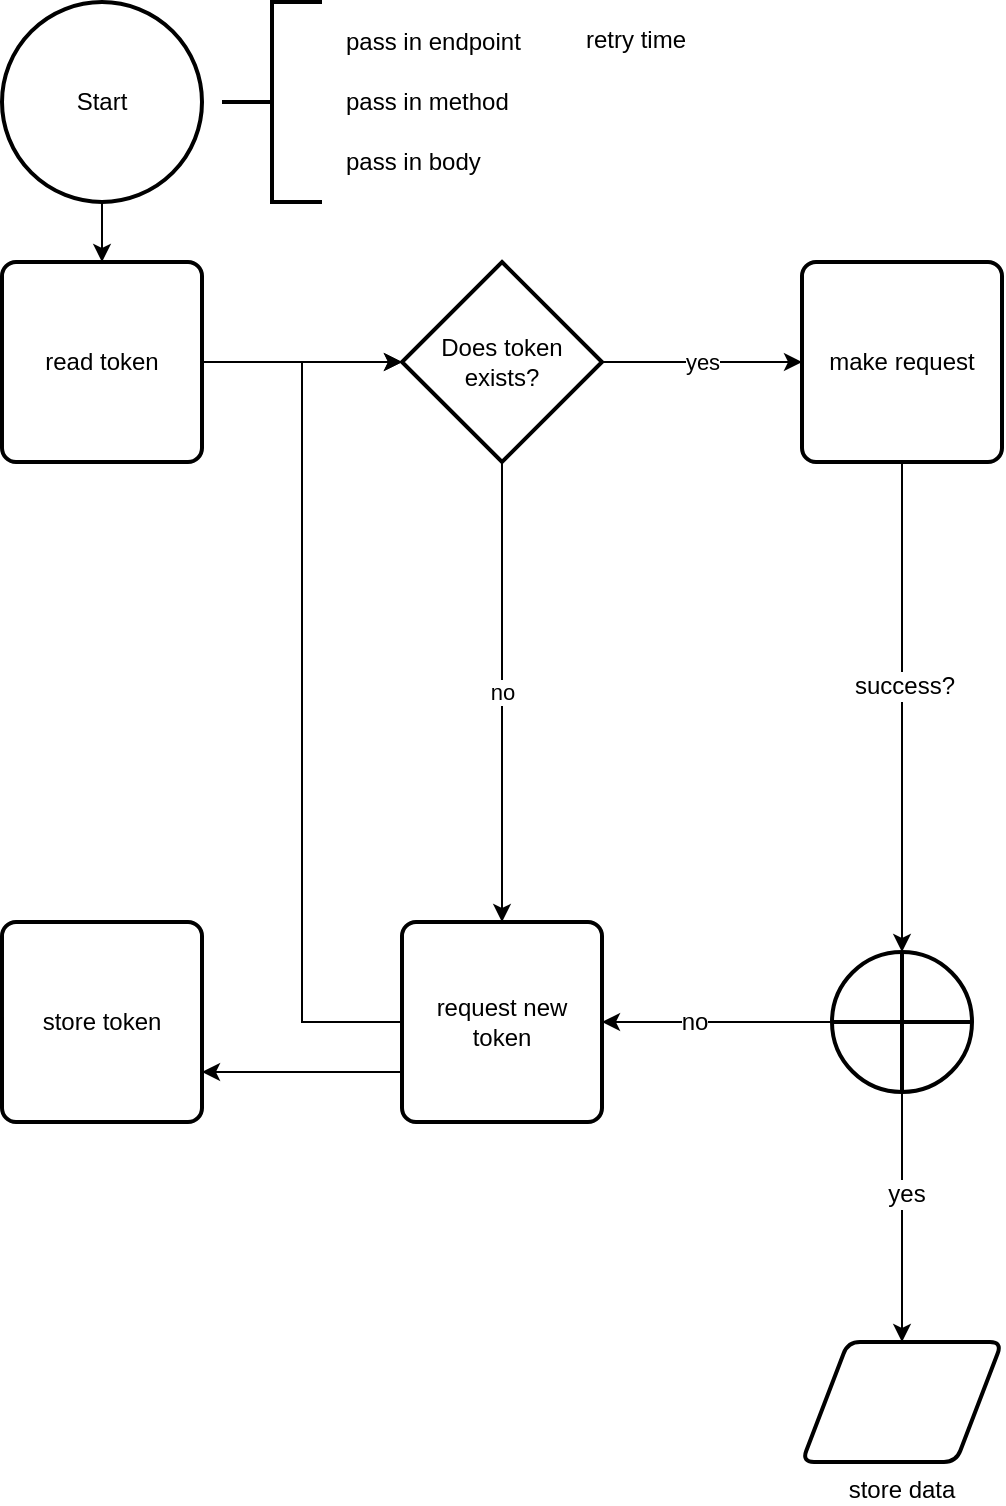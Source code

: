 <mxfile version="10.6.6" type="github"><diagram id="qt52TOPkme8M2g5rvq91" name="Page-1"><mxGraphModel dx="1158" dy="1798" grid="1" gridSize="10" guides="1" tooltips="1" connect="1" arrows="1" fold="1" page="1" pageScale="1" pageWidth="827" pageHeight="1169" math="0" shadow="0"><root><mxCell id="0"/><mxCell id="1" parent="0"/><mxCell id="GmvvOO5_SV6a0TIdVAJj-5" value="" style="edgeStyle=orthogonalEdgeStyle;rounded=0;orthogonalLoop=1;jettySize=auto;html=1;entryX=0;entryY=0.5;entryDx=0;entryDy=0;entryPerimeter=0;" parent="1" source="GmvvOO5_SV6a0TIdVAJj-3" target="GmvvOO5_SV6a0TIdVAJj-8" edge="1"><mxGeometry relative="1" as="geometry"><mxPoint x="410" y="170" as="targetPoint"/></mxGeometry></mxCell><mxCell id="GmvvOO5_SV6a0TIdVAJj-3" value="read token" style="rounded=1;whiteSpace=wrap;html=1;absoluteArcSize=1;arcSize=14;strokeWidth=2;" parent="1" vertex="1"><mxGeometry x="230" y="120" width="100" height="100" as="geometry"/></mxCell><mxCell id="GmvvOO5_SV6a0TIdVAJj-7" style="edgeStyle=orthogonalEdgeStyle;rounded=0;orthogonalLoop=1;jettySize=auto;html=1;exitX=0.5;exitY=1;exitDx=0;exitDy=0;exitPerimeter=0;" parent="1" source="GmvvOO5_SV6a0TIdVAJj-6" target="GmvvOO5_SV6a0TIdVAJj-3" edge="1"><mxGeometry relative="1" as="geometry"/></mxCell><mxCell id="GmvvOO5_SV6a0TIdVAJj-6" value="Start" style="strokeWidth=2;html=1;shape=mxgraph.flowchart.start_2;whiteSpace=wrap;" parent="1" vertex="1"><mxGeometry x="230" y="-10" width="100" height="100" as="geometry"/></mxCell><mxCell id="GmvvOO5_SV6a0TIdVAJj-10" value="yes" style="edgeStyle=orthogonalEdgeStyle;rounded=0;orthogonalLoop=1;jettySize=auto;html=1;exitX=1;exitY=0.5;exitDx=0;exitDy=0;exitPerimeter=0;entryX=0;entryY=0.5;entryDx=0;entryDy=0;" parent="1" source="GmvvOO5_SV6a0TIdVAJj-8" target="GmvvOO5_SV6a0TIdVAJj-9" edge="1"><mxGeometry relative="1" as="geometry"/></mxCell><mxCell id="GmvvOO5_SV6a0TIdVAJj-12" value="no" style="edgeStyle=orthogonalEdgeStyle;rounded=0;orthogonalLoop=1;jettySize=auto;html=1;exitX=0.5;exitY=1;exitDx=0;exitDy=0;exitPerimeter=0;" parent="1" source="GmvvOO5_SV6a0TIdVAJj-8" target="GmvvOO5_SV6a0TIdVAJj-11" edge="1"><mxGeometry relative="1" as="geometry"/></mxCell><mxCell id="GmvvOO5_SV6a0TIdVAJj-8" value="Does token&lt;br&gt;exists?&lt;br&gt;" style="strokeWidth=2;html=1;shape=mxgraph.flowchart.decision;whiteSpace=wrap;" parent="1" vertex="1"><mxGeometry x="430" y="120" width="100" height="100" as="geometry"/></mxCell><mxCell id="GmvvOO5_SV6a0TIdVAJj-29" style="edgeStyle=orthogonalEdgeStyle;rounded=0;orthogonalLoop=1;jettySize=auto;html=1;exitX=0.5;exitY=1;exitDx=0;exitDy=0;entryX=0.5;entryY=0;entryDx=0;entryDy=0;entryPerimeter=0;" parent="1" source="GmvvOO5_SV6a0TIdVAJj-9" target="GmvvOO5_SV6a0TIdVAJj-28" edge="1"><mxGeometry relative="1" as="geometry"/></mxCell><mxCell id="GmvvOO5_SV6a0TIdVAJj-30" value="success?" style="text;html=1;resizable=0;points=[];align=center;verticalAlign=middle;labelBackgroundColor=#ffffff;" parent="GmvvOO5_SV6a0TIdVAJj-29" vertex="1" connectable="0"><mxGeometry x="-0.09" y="1" relative="1" as="geometry"><mxPoint as="offset"/></mxGeometry></mxCell><mxCell id="GmvvOO5_SV6a0TIdVAJj-9" value="make request" style="rounded=1;whiteSpace=wrap;html=1;absoluteArcSize=1;arcSize=14;strokeWidth=2;" parent="1" vertex="1"><mxGeometry x="630" y="120" width="100" height="100" as="geometry"/></mxCell><mxCell id="GmvvOO5_SV6a0TIdVAJj-14" value="" style="edgeStyle=orthogonalEdgeStyle;rounded=0;orthogonalLoop=1;jettySize=auto;html=1;exitX=0;exitY=0.75;exitDx=0;exitDy=0;entryX=1;entryY=0.75;entryDx=0;entryDy=0;" parent="1" source="GmvvOO5_SV6a0TIdVAJj-11" target="GmvvOO5_SV6a0TIdVAJj-13" edge="1"><mxGeometry relative="1" as="geometry"/></mxCell><mxCell id="2saXxw47qfcbZJm_ndE5-2" style="edgeStyle=orthogonalEdgeStyle;rounded=0;orthogonalLoop=1;jettySize=auto;html=1;exitX=0;exitY=0.5;exitDx=0;exitDy=0;entryX=0;entryY=0.5;entryDx=0;entryDy=0;entryPerimeter=0;" edge="1" parent="1" source="GmvvOO5_SV6a0TIdVAJj-11" target="GmvvOO5_SV6a0TIdVAJj-8"><mxGeometry relative="1" as="geometry"><mxPoint x="380" y="220" as="targetPoint"/><Array as="points"><mxPoint x="380" y="500"/><mxPoint x="380" y="170"/></Array></mxGeometry></mxCell><mxCell id="GmvvOO5_SV6a0TIdVAJj-11" value="request new token" style="rounded=1;whiteSpace=wrap;html=1;absoluteArcSize=1;arcSize=14;strokeWidth=2;" parent="1" vertex="1"><mxGeometry x="430" y="450" width="100" height="100" as="geometry"/></mxCell><mxCell id="GmvvOO5_SV6a0TIdVAJj-13" value="store token" style="rounded=1;whiteSpace=wrap;html=1;absoluteArcSize=1;arcSize=14;strokeWidth=2;" parent="1" vertex="1"><mxGeometry x="230" y="450" width="100" height="100" as="geometry"/></mxCell><mxCell id="GmvvOO5_SV6a0TIdVAJj-24" value="store data" style="verticalLabelPosition=bottom;verticalAlign=top;html=1;strokeWidth=2;shape=parallelogram;perimeter=parallelogramPerimeter;whiteSpace=wrap;rounded=1;arcSize=12;size=0.23;" parent="1" vertex="1"><mxGeometry x="630" y="660" width="100" height="60" as="geometry"/></mxCell><mxCell id="GmvvOO5_SV6a0TIdVAJj-31" style="edgeStyle=orthogonalEdgeStyle;rounded=0;orthogonalLoop=1;jettySize=auto;html=1;exitX=0;exitY=0.5;exitDx=0;exitDy=0;exitPerimeter=0;" parent="1" source="GmvvOO5_SV6a0TIdVAJj-28" target="GmvvOO5_SV6a0TIdVAJj-11" edge="1"><mxGeometry relative="1" as="geometry"/></mxCell><mxCell id="GmvvOO5_SV6a0TIdVAJj-32" value="no" style="text;html=1;resizable=0;points=[];align=center;verticalAlign=middle;labelBackgroundColor=#ffffff;" parent="GmvvOO5_SV6a0TIdVAJj-31" vertex="1" connectable="0"><mxGeometry x="0.2" relative="1" as="geometry"><mxPoint as="offset"/></mxGeometry></mxCell><mxCell id="GmvvOO5_SV6a0TIdVAJj-33" style="edgeStyle=orthogonalEdgeStyle;rounded=0;orthogonalLoop=1;jettySize=auto;html=1;exitX=0.5;exitY=1;exitDx=0;exitDy=0;exitPerimeter=0;" parent="1" source="GmvvOO5_SV6a0TIdVAJj-28" target="GmvvOO5_SV6a0TIdVAJj-24" edge="1"><mxGeometry relative="1" as="geometry"/></mxCell><mxCell id="GmvvOO5_SV6a0TIdVAJj-34" value="yes" style="text;html=1;resizable=0;points=[];align=center;verticalAlign=middle;labelBackgroundColor=#ffffff;" parent="GmvvOO5_SV6a0TIdVAJj-33" vertex="1" connectable="0"><mxGeometry x="-0.182" y="2" relative="1" as="geometry"><mxPoint as="offset"/></mxGeometry></mxCell><mxCell id="GmvvOO5_SV6a0TIdVAJj-28" value="" style="verticalLabelPosition=bottom;verticalAlign=top;html=1;strokeWidth=2;shape=mxgraph.flowchart.summing_function;" parent="1" vertex="1"><mxGeometry x="645" y="465" width="70" height="70" as="geometry"/></mxCell><mxCell id="GmvvOO5_SV6a0TIdVAJj-35" value="&lt;div style=&quot;text-align: right&quot;&gt;&lt;/div&gt;&lt;div style=&quot;text-align: center&quot;&gt;&lt;/div&gt;" style="strokeWidth=2;html=1;shape=mxgraph.flowchart.annotation_2;align=left;pointerEvents=1" parent="1" vertex="1"><mxGeometry x="340" y="-10" width="50" height="100" as="geometry"/></mxCell><mxCell id="GmvvOO5_SV6a0TIdVAJj-37" value="pass in endpoint" style="text;html=1;resizable=0;points=[];autosize=1;align=left;verticalAlign=top;spacingTop=-4;" parent="1" vertex="1"><mxGeometry x="400" width="100" height="20" as="geometry"/></mxCell><mxCell id="GmvvOO5_SV6a0TIdVAJj-38" value="pass in method" style="text;html=1;resizable=0;points=[];autosize=1;align=left;verticalAlign=top;spacingTop=-4;" parent="1" vertex="1"><mxGeometry x="400" y="30" width="100" height="20" as="geometry"/></mxCell><mxCell id="GmvvOO5_SV6a0TIdVAJj-41" value="pass in body" style="text;html=1;resizable=0;points=[];autosize=1;align=left;verticalAlign=top;spacingTop=-4;" parent="1" vertex="1"><mxGeometry x="400" y="60" width="80" height="20" as="geometry"/></mxCell><mxCell id="GmvvOO5_SV6a0TIdVAJj-44" value="retry time" style="text;html=1;resizable=0;points=[];autosize=1;align=left;verticalAlign=top;spacingTop=-4;" parent="1" vertex="1"><mxGeometry x="520" y="-1" width="70" height="20" as="geometry"/></mxCell></root></mxGraphModel></diagram></mxfile>